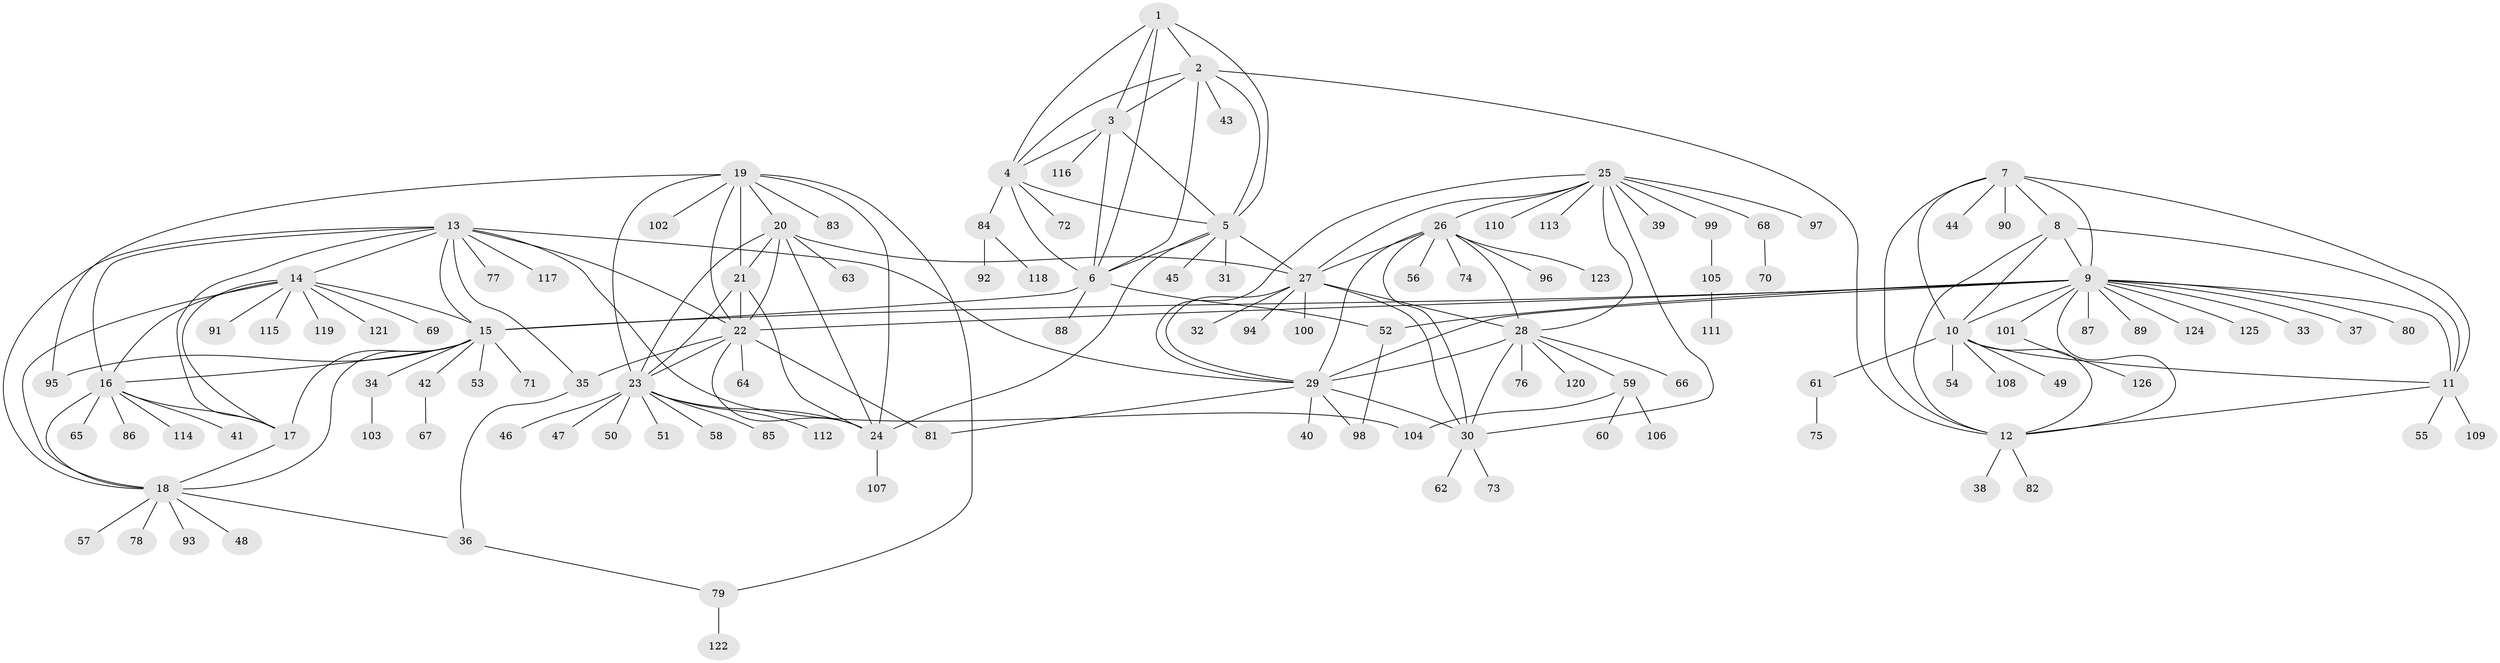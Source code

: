 // Generated by graph-tools (version 1.1) at 2025/11/02/27/25 16:11:33]
// undirected, 126 vertices, 189 edges
graph export_dot {
graph [start="1"]
  node [color=gray90,style=filled];
  1;
  2;
  3;
  4;
  5;
  6;
  7;
  8;
  9;
  10;
  11;
  12;
  13;
  14;
  15;
  16;
  17;
  18;
  19;
  20;
  21;
  22;
  23;
  24;
  25;
  26;
  27;
  28;
  29;
  30;
  31;
  32;
  33;
  34;
  35;
  36;
  37;
  38;
  39;
  40;
  41;
  42;
  43;
  44;
  45;
  46;
  47;
  48;
  49;
  50;
  51;
  52;
  53;
  54;
  55;
  56;
  57;
  58;
  59;
  60;
  61;
  62;
  63;
  64;
  65;
  66;
  67;
  68;
  69;
  70;
  71;
  72;
  73;
  74;
  75;
  76;
  77;
  78;
  79;
  80;
  81;
  82;
  83;
  84;
  85;
  86;
  87;
  88;
  89;
  90;
  91;
  92;
  93;
  94;
  95;
  96;
  97;
  98;
  99;
  100;
  101;
  102;
  103;
  104;
  105;
  106;
  107;
  108;
  109;
  110;
  111;
  112;
  113;
  114;
  115;
  116;
  117;
  118;
  119;
  120;
  121;
  122;
  123;
  124;
  125;
  126;
  1 -- 2;
  1 -- 3;
  1 -- 4;
  1 -- 5;
  1 -- 6;
  2 -- 3;
  2 -- 4;
  2 -- 5;
  2 -- 6;
  2 -- 12;
  2 -- 43;
  3 -- 4;
  3 -- 5;
  3 -- 6;
  3 -- 116;
  4 -- 5;
  4 -- 6;
  4 -- 72;
  4 -- 84;
  5 -- 6;
  5 -- 24;
  5 -- 27;
  5 -- 31;
  5 -- 45;
  6 -- 15;
  6 -- 52;
  6 -- 88;
  7 -- 8;
  7 -- 9;
  7 -- 10;
  7 -- 11;
  7 -- 12;
  7 -- 44;
  7 -- 90;
  8 -- 9;
  8 -- 10;
  8 -- 11;
  8 -- 12;
  9 -- 10;
  9 -- 11;
  9 -- 12;
  9 -- 15;
  9 -- 22;
  9 -- 29;
  9 -- 33;
  9 -- 37;
  9 -- 52;
  9 -- 80;
  9 -- 87;
  9 -- 89;
  9 -- 101;
  9 -- 124;
  9 -- 125;
  10 -- 11;
  10 -- 12;
  10 -- 49;
  10 -- 54;
  10 -- 61;
  10 -- 108;
  11 -- 12;
  11 -- 55;
  11 -- 109;
  12 -- 38;
  12 -- 82;
  13 -- 14;
  13 -- 15;
  13 -- 16;
  13 -- 17;
  13 -- 18;
  13 -- 22;
  13 -- 29;
  13 -- 35;
  13 -- 77;
  13 -- 104;
  13 -- 117;
  14 -- 15;
  14 -- 16;
  14 -- 17;
  14 -- 18;
  14 -- 69;
  14 -- 91;
  14 -- 115;
  14 -- 119;
  14 -- 121;
  15 -- 16;
  15 -- 17;
  15 -- 18;
  15 -- 34;
  15 -- 42;
  15 -- 53;
  15 -- 71;
  15 -- 95;
  16 -- 17;
  16 -- 18;
  16 -- 41;
  16 -- 65;
  16 -- 86;
  16 -- 114;
  17 -- 18;
  18 -- 36;
  18 -- 48;
  18 -- 57;
  18 -- 78;
  18 -- 93;
  19 -- 20;
  19 -- 21;
  19 -- 22;
  19 -- 23;
  19 -- 24;
  19 -- 79;
  19 -- 83;
  19 -- 95;
  19 -- 102;
  20 -- 21;
  20 -- 22;
  20 -- 23;
  20 -- 24;
  20 -- 27;
  20 -- 63;
  21 -- 22;
  21 -- 23;
  21 -- 24;
  22 -- 23;
  22 -- 24;
  22 -- 35;
  22 -- 64;
  22 -- 81;
  23 -- 24;
  23 -- 46;
  23 -- 47;
  23 -- 50;
  23 -- 51;
  23 -- 58;
  23 -- 85;
  23 -- 112;
  24 -- 107;
  25 -- 26;
  25 -- 27;
  25 -- 28;
  25 -- 29;
  25 -- 30;
  25 -- 39;
  25 -- 68;
  25 -- 97;
  25 -- 99;
  25 -- 110;
  25 -- 113;
  26 -- 27;
  26 -- 28;
  26 -- 29;
  26 -- 30;
  26 -- 56;
  26 -- 74;
  26 -- 96;
  26 -- 123;
  27 -- 28;
  27 -- 29;
  27 -- 30;
  27 -- 32;
  27 -- 94;
  27 -- 100;
  28 -- 29;
  28 -- 30;
  28 -- 59;
  28 -- 66;
  28 -- 76;
  28 -- 120;
  29 -- 30;
  29 -- 40;
  29 -- 81;
  29 -- 98;
  30 -- 62;
  30 -- 73;
  34 -- 103;
  35 -- 36;
  36 -- 79;
  42 -- 67;
  52 -- 98;
  59 -- 60;
  59 -- 104;
  59 -- 106;
  61 -- 75;
  68 -- 70;
  79 -- 122;
  84 -- 92;
  84 -- 118;
  99 -- 105;
  101 -- 126;
  105 -- 111;
}
